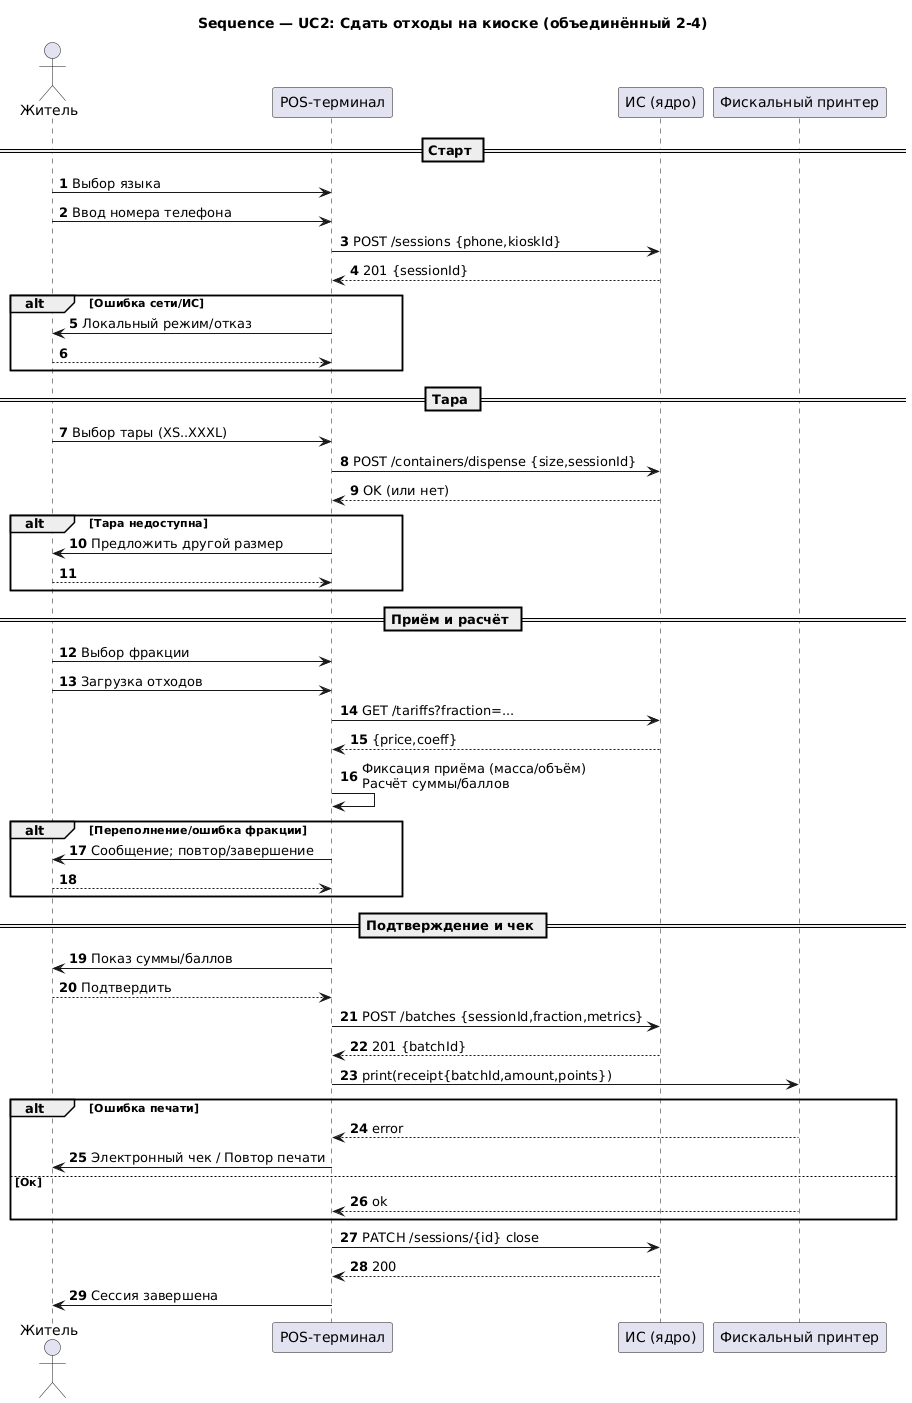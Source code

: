 @startuml
title Sequence — UC2: Сдать отходы на киоске (объединённый 2–4)
skinparam defaultFontName "DejaVu Sans"
autonumber

actor "Житель" as U
participant "POS-терминал" as POS
participant "ИС (ядро)" as IS
participant "Фискальный принтер" as FP

== Старт ==
U -> POS: Выбор языка
U -> POS: Ввод номера телефона
POS -> IS: POST /sessions {phone,kioskId}
IS --> POS: 201 {sessionId}
alt Ошибка сети/ИС
  POS -> U: Локальный режим/отказ
  return
end

== Тара ==
U -> POS: Выбор тары (XS..XXXL)
POS -> IS: POST /containers/dispense {size,sessionId}
IS --> POS: OK (или нет)
alt Тара недоступна
  POS -> U: Предложить другой размер
  return
end

== Приём и расчёт ==
U -> POS: Выбор фракции
U -> POS: Загрузка отходов
POS -> IS: GET /tariffs?fraction=...
IS --> POS: {price,coeff}
POS -> POS: Фиксация приёма (масса/объём)\nРасчёт суммы/баллов
alt Переполнение/ошибка фракции
  POS -> U: Сообщение; повтор/завершение
  return
end

== Подтверждение и чек ==
POS -> U: Показ суммы/баллов
U --> POS: Подтвердить
POS -> IS: POST /batches {sessionId,fraction,metrics}
IS --> POS: 201 {batchId}

POS -> FP: print(receipt{batchId,amount,points})
alt Ошибка печати
  FP --> POS: error
  POS -> U: Электронный чек / Повтор печати
else Ок
  FP --> POS: ok
end

POS -> IS: PATCH /sessions/{id} close
IS --> POS: 200
POS -> U: Сессия завершена
@enduml
